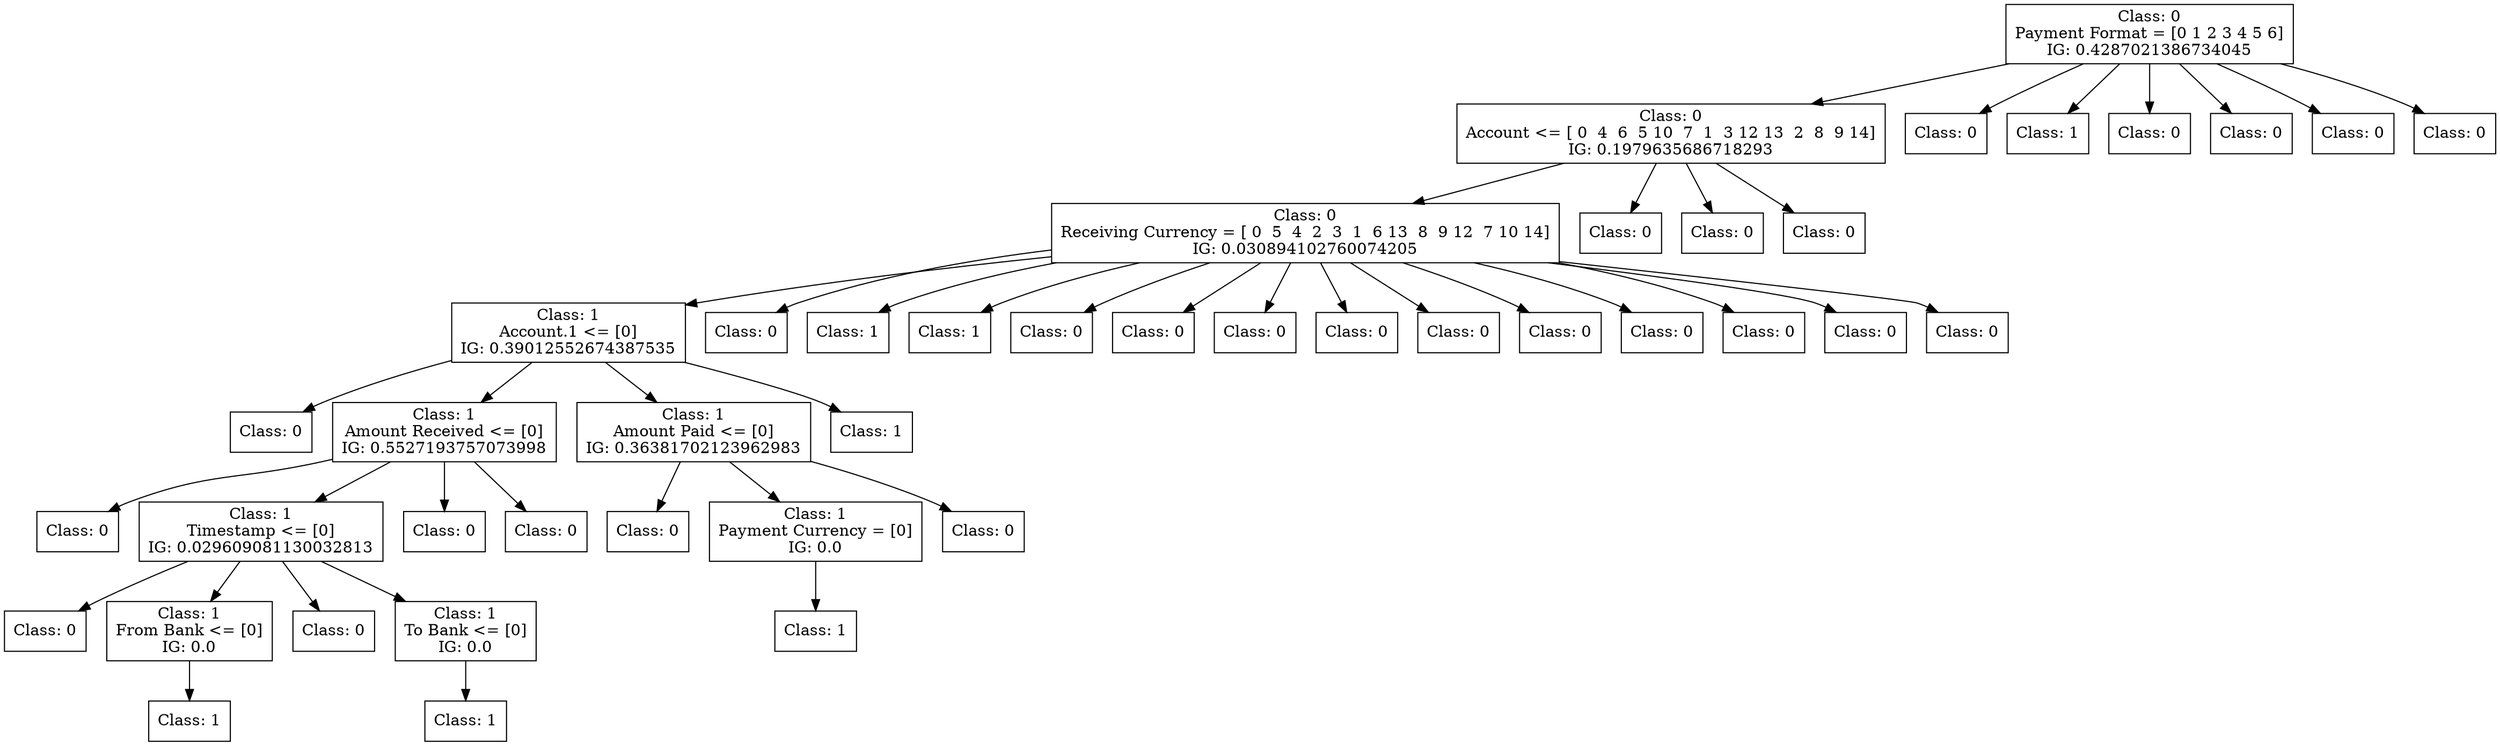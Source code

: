 digraph DecisionTree {
	rankdir=TD;
	node [shape=box];
	2337401890912 [label="Class: 0
Payment Format = [0 1 2 3 4 5 6]
IG: 0.4287021386734045"];
	2337401891488 [label="Class: 0
Account <= [ 0  4  6  5 10  7  1  3 12 13  2  8  9 14]
IG: 0.1979635686718293"];
	2337401890912 -> 2337401891488;
	2337401891104 [label="Class: 0
Receiving Currency = [ 0  5  4  2  3  1  6 13  8  9 12  7 10 14]
IG: 0.030894102760074205"];
	2337401891488 -> 2337401891104;
	2337401894320 [label="Class: 1
Account.1 <= [0]
IG: 0.39012552674387535"];
	2337401891104 -> 2337401894320;
	2337401892496 [label="Class: 0
"];
	2337401894320 -> 2337401892496;
	2337401883184 [label="Class: 1
Amount Received <= [0]
IG: 0.5527193757073998"];
	2337401894320 -> 2337401883184;
	2342464375440 [label="Class: 0
"];
	2337401883184 -> 2342464375440;
	2342464373856 [label="Class: 1
Timestamp <= [0]
IG: 0.029609081130032813"];
	2337401883184 -> 2342464373856;
	2342464376256 [label="Class: 0
"];
	2342464373856 -> 2342464376256;
	2342464375536 [label="Class: 1
From Bank <= [0]
IG: 0.0"];
	2342464373856 -> 2342464375536;
	2342464372800 [label="Class: 1
"];
	2342464375536 -> 2342464372800;
	2342464375968 [label="Class: 0
"];
	2342464373856 -> 2342464375968;
	2342464374048 [label="Class: 1
To Bank <= [0]
IG: 0.0"];
	2342464373856 -> 2342464374048;
	2342464376688 [label="Class: 1
"];
	2342464374048 -> 2342464376688;
	2342464373328 [label="Class: 0
"];
	2337401883184 -> 2342464373328;
	2342464374144 [label="Class: 0
"];
	2337401883184 -> 2342464374144;
	2337401890576 [label="Class: 1
Amount Paid <= [0]
IG: 0.36381702123962983"];
	2337401894320 -> 2337401890576;
	2342464378176 [label="Class: 0
"];
	2337401890576 -> 2342464378176;
	2342464378368 [label="Class: 1
Payment Currency = [0]
IG: 0.0"];
	2337401890576 -> 2342464378368;
	2342464373904 [label="Class: 1
"];
	2342464378368 -> 2342464373904;
	2342464377936 [label="Class: 0
"];
	2337401890576 -> 2342464377936;
	2337401891968 [label="Class: 1
"];
	2337401894320 -> 2337401891968;
	2337401887264 [label="Class: 0
"];
	2337401891104 -> 2337401887264;
	2337401892400 [label="Class: 1
"];
	2337401891104 -> 2337401892400;
	2337401896000 [label="Class: 1
"];
	2337401891104 -> 2337401896000;
	2337401892304 [label="Class: 0
"];
	2337401891104 -> 2337401892304;
	2337401889232 [label="Class: 0
"];
	2337401891104 -> 2337401889232;
	2337401896288 [label="Class: 0
"];
	2337401891104 -> 2337401896288;
	2337401888176 [label="Class: 0
"];
	2337401891104 -> 2337401888176;
	2337401894032 [label="Class: 0
"];
	2337401891104 -> 2337401894032;
	2337401889040 [label="Class: 0
"];
	2337401891104 -> 2337401889040;
	2337401896384 [label="Class: 0
"];
	2337401891104 -> 2337401896384;
	2337401896480 [label="Class: 0
"];
	2337401891104 -> 2337401896480;
	2337401881312 [label="Class: 0
"];
	2337401891104 -> 2337401881312;
	2337401880688 [label="Class: 0
"];
	2337401891104 -> 2337401880688;
	2337401892784 [label="Class: 0
"];
	2337401891488 -> 2337401892784;
	2337401892544 [label="Class: 0
"];
	2337401891488 -> 2337401892544;
	2337401881696 [label="Class: 0
"];
	2337401891488 -> 2337401881696;
	2337401890864 [label="Class: 0
"];
	2337401890912 -> 2337401890864;
	2337401892448 [label="Class: 1
"];
	2337401890912 -> 2337401892448;
	2337401890672 [label="Class: 0
"];
	2337401890912 -> 2337401890672;
	2337401895760 [label="Class: 0
"];
	2337401890912 -> 2337401895760;
	2337401895952 [label="Class: 0
"];
	2337401890912 -> 2337401895952;
	2337401892160 [label="Class: 0
"];
	2337401890912 -> 2337401892160;
}

